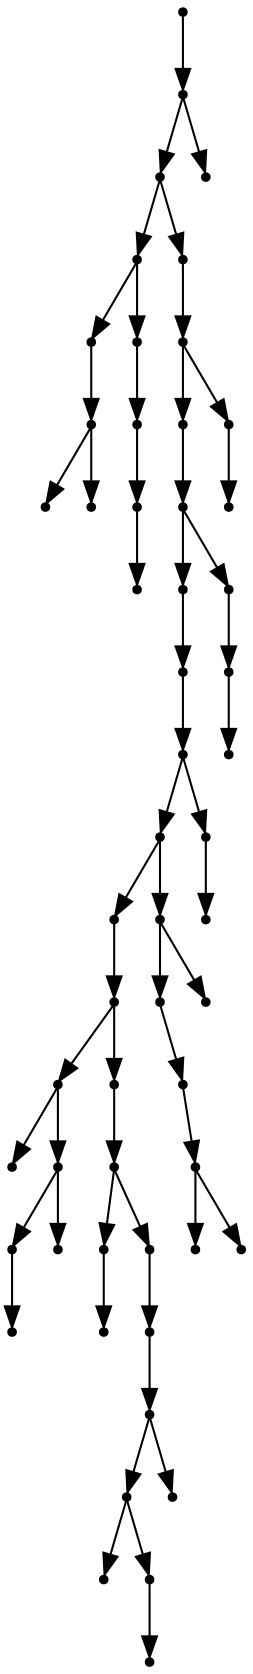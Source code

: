 digraph {
  54 [shape=point];
  53 [shape=point];
  51 [shape=point];
  8 [shape=point];
  3 [shape=point];
  2 [shape=point];
  0 [shape=point];
  1 [shape=point];
  7 [shape=point];
  6 [shape=point];
  5 [shape=point];
  4 [shape=point];
  50 [shape=point];
  49 [shape=point];
  46 [shape=point];
  45 [shape=point];
  41 [shape=point];
  40 [shape=point];
  39 [shape=point];
  36 [shape=point];
  28 [shape=point];
  27 [shape=point];
  14 [shape=point];
  9 [shape=point];
  13 [shape=point];
  11 [shape=point];
  10 [shape=point];
  12 [shape=point];
  26 [shape=point];
  25 [shape=point];
  16 [shape=point];
  15 [shape=point];
  24 [shape=point];
  23 [shape=point];
  22 [shape=point];
  20 [shape=point];
  17 [shape=point];
  19 [shape=point];
  18 [shape=point];
  21 [shape=point];
  35 [shape=point];
  33 [shape=point];
  32 [shape=point];
  31 [shape=point];
  29 [shape=point];
  30 [shape=point];
  34 [shape=point];
  38 [shape=point];
  37 [shape=point];
  44 [shape=point];
  43 [shape=point];
  42 [shape=point];
  48 [shape=point];
  47 [shape=point];
  52 [shape=point];
54 -> 53;
53 -> 51;
51 -> 8;
8 -> 3;
3 -> 2;
2 -> 0;
2 -> 1;
8 -> 7;
7 -> 6;
6 -> 5;
5 -> 4;
51 -> 50;
50 -> 49;
49 -> 46;
46 -> 45;
45 -> 41;
41 -> 40;
40 -> 39;
39 -> 36;
36 -> 28;
28 -> 27;
27 -> 14;
14 -> 9;
14 -> 13;
13 -> 11;
11 -> 10;
13 -> 12;
27 -> 26;
26 -> 25;
25 -> 16;
16 -> 15;
25 -> 24;
24 -> 23;
23 -> 22;
22 -> 20;
20 -> 17;
20 -> 19;
19 -> 18;
22 -> 21;
36 -> 35;
35 -> 33;
33 -> 32;
32 -> 31;
31 -> 29;
31 -> 30;
35 -> 34;
39 -> 38;
38 -> 37;
45 -> 44;
44 -> 43;
43 -> 42;
49 -> 48;
48 -> 47;
53 -> 52;
}
